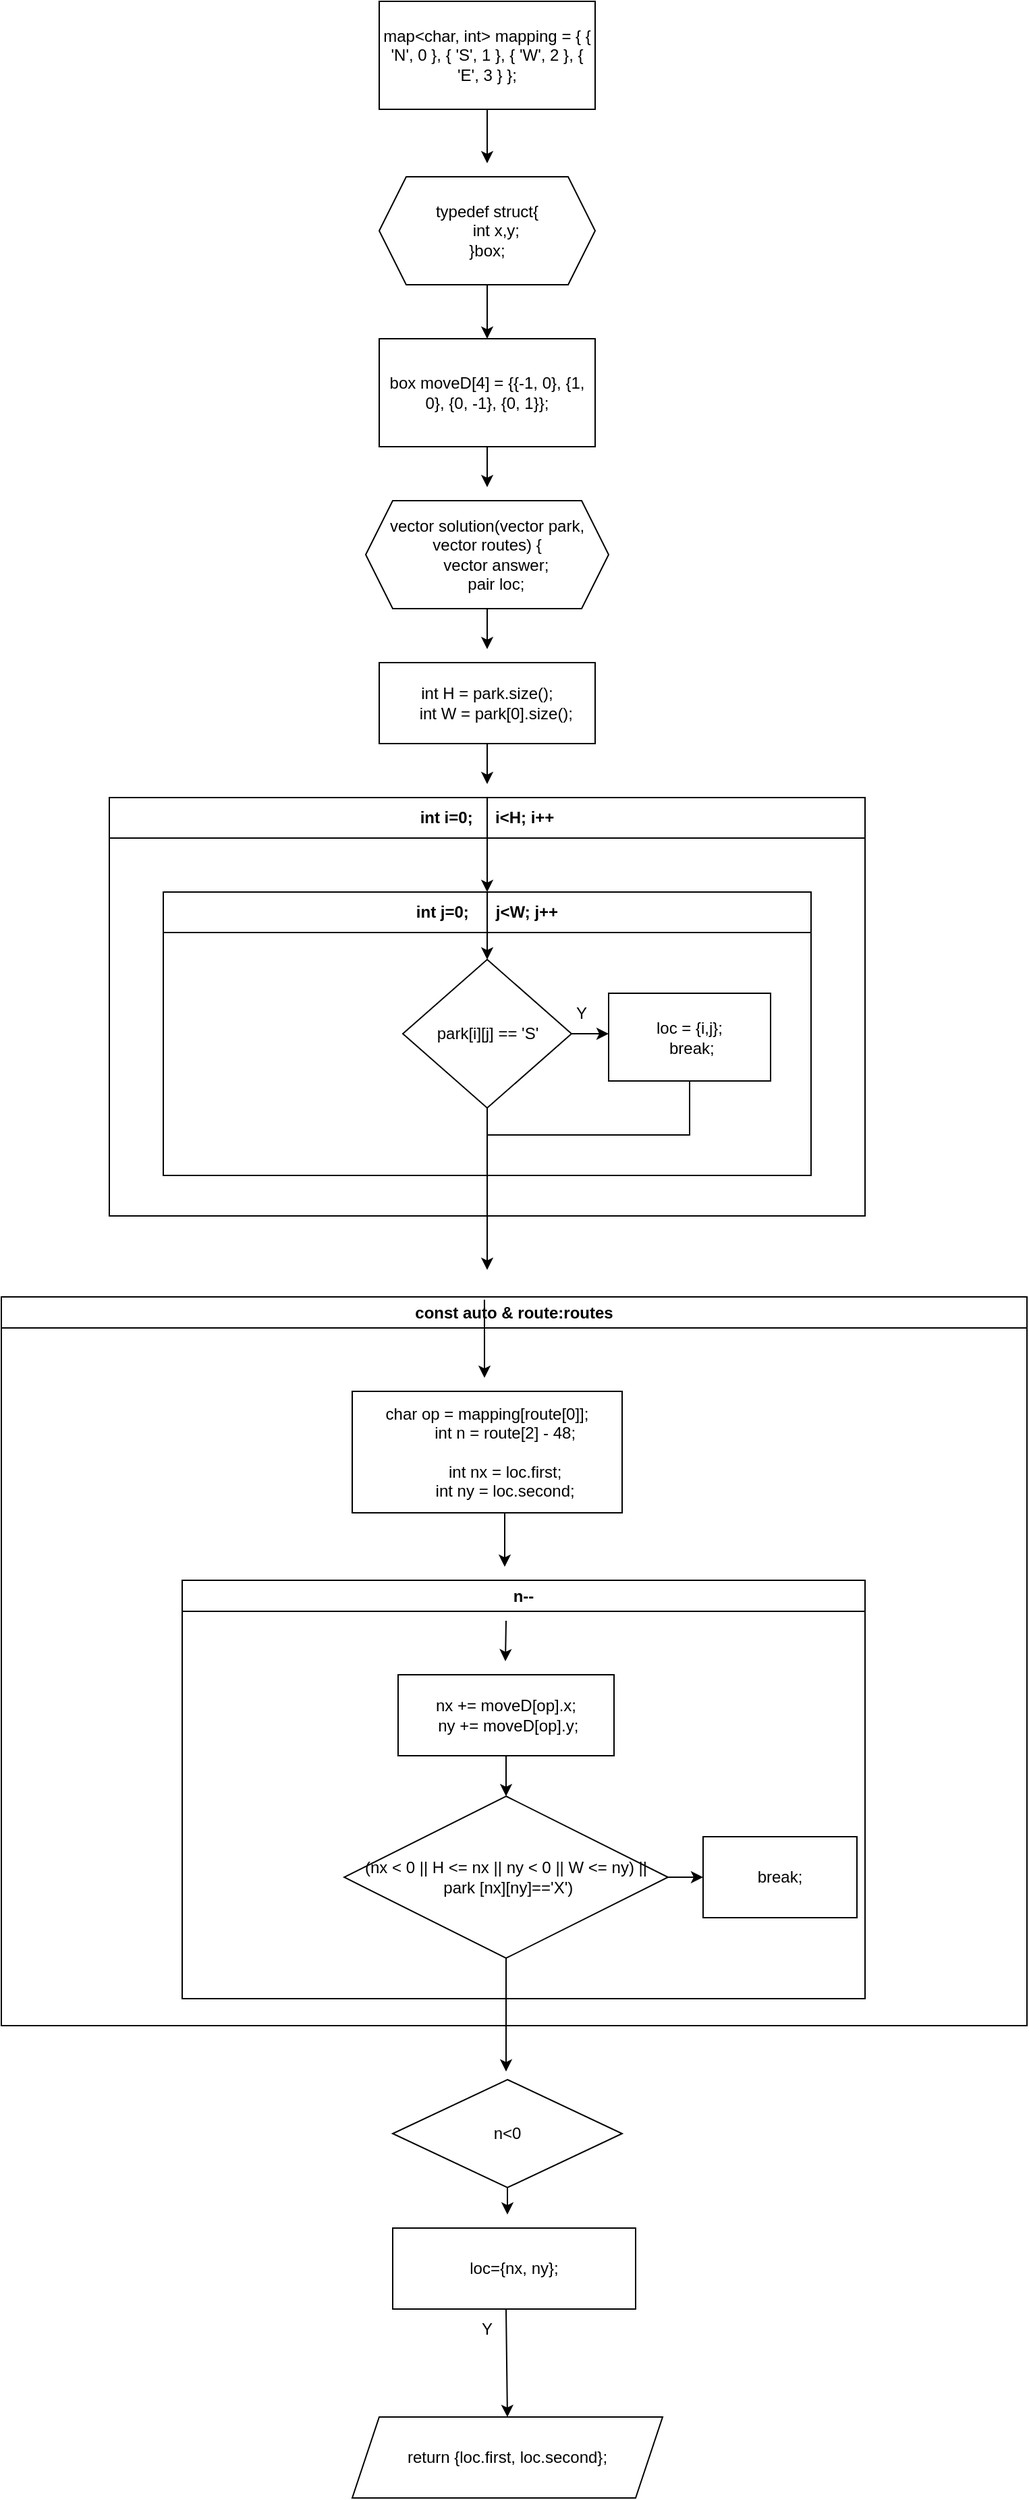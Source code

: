 <mxfile version="21.3.4" type="github">
  <diagram name="페이지-1" id="KOplwi7PBUoRrbzAXxw8">
    <mxGraphModel dx="954" dy="647" grid="1" gridSize="10" guides="1" tooltips="1" connect="1" arrows="1" fold="1" page="1" pageScale="1" pageWidth="827" pageHeight="1169" math="0" shadow="0">
      <root>
        <mxCell id="0" />
        <mxCell id="1" parent="0" />
        <mxCell id="bs0dqh3NDXS-HJATd6sE-3" value="map&amp;lt;char, int&amp;gt; mapping = { { &#39;N&#39;, 0 }, { &#39;S&#39;, 1 }, { &#39;W&#39;, 2 }, { &#39;E&#39;, 3 } };" style="rounded=0;whiteSpace=wrap;html=1;" vertex="1" parent="1">
          <mxGeometry x="320" y="150" width="160" height="80" as="geometry" />
        </mxCell>
        <mxCell id="bs0dqh3NDXS-HJATd6sE-4" value="" style="endArrow=classic;html=1;rounded=0;exitX=0.5;exitY=1;exitDx=0;exitDy=0;" edge="1" parent="1" source="bs0dqh3NDXS-HJATd6sE-3">
          <mxGeometry width="50" height="50" relative="1" as="geometry">
            <mxPoint x="390" y="310" as="sourcePoint" />
            <mxPoint x="400" y="270" as="targetPoint" />
          </mxGeometry>
        </mxCell>
        <mxCell id="bs0dqh3NDXS-HJATd6sE-5" value="" style="edgeStyle=orthogonalEdgeStyle;rounded=0;orthogonalLoop=1;jettySize=auto;html=1;" edge="1" parent="1" source="bs0dqh3NDXS-HJATd6sE-6">
          <mxGeometry relative="1" as="geometry">
            <mxPoint x="400" y="510" as="targetPoint" />
          </mxGeometry>
        </mxCell>
        <mxCell id="bs0dqh3NDXS-HJATd6sE-6" value="box moveD[4] = {{-1, 0}, {1, 0}, {0, -1}, {0, 1}};" style="rounded=0;whiteSpace=wrap;html=1;" vertex="1" parent="1">
          <mxGeometry x="320" y="400" width="160" height="80" as="geometry" />
        </mxCell>
        <mxCell id="bs0dqh3NDXS-HJATd6sE-7" value="" style="edgeStyle=orthogonalEdgeStyle;rounded=0;orthogonalLoop=1;jettySize=auto;html=1;" edge="1" parent="1" source="bs0dqh3NDXS-HJATd6sE-8" target="bs0dqh3NDXS-HJATd6sE-6">
          <mxGeometry relative="1" as="geometry" />
        </mxCell>
        <mxCell id="bs0dqh3NDXS-HJATd6sE-8" value="typedef struct{&#xa;    int x,y;&#xa;}box;" style="shape=hexagon;perimeter=hexagonPerimeter2;whiteSpace=wrap;html=1;fixedSize=1;" vertex="1" parent="1">
          <mxGeometry x="320" y="280" width="160" height="80" as="geometry" />
        </mxCell>
        <mxCell id="bs0dqh3NDXS-HJATd6sE-9" style="edgeStyle=orthogonalEdgeStyle;rounded=0;orthogonalLoop=1;jettySize=auto;html=1;exitX=0.5;exitY=1;exitDx=0;exitDy=0;" edge="1" parent="1" source="bs0dqh3NDXS-HJATd6sE-10">
          <mxGeometry relative="1" as="geometry">
            <mxPoint x="400" y="630" as="targetPoint" />
          </mxGeometry>
        </mxCell>
        <mxCell id="bs0dqh3NDXS-HJATd6sE-10" value="vector&lt;int&gt; solution(vector&lt;string&gt; park, vector&lt;string&gt; routes) {&#xa;    vector&lt;int&gt; answer;&#xa;    pair&lt;int, int&gt; loc;" style="shape=hexagon;perimeter=hexagonPerimeter2;whiteSpace=wrap;html=1;fixedSize=1;" vertex="1" parent="1">
          <mxGeometry x="310" y="520" width="180" height="80" as="geometry" />
        </mxCell>
        <mxCell id="bs0dqh3NDXS-HJATd6sE-11" style="edgeStyle=orthogonalEdgeStyle;rounded=0;orthogonalLoop=1;jettySize=auto;html=1;exitX=0.5;exitY=1;exitDx=0;exitDy=0;" edge="1" parent="1" source="bs0dqh3NDXS-HJATd6sE-12">
          <mxGeometry relative="1" as="geometry">
            <mxPoint x="400" y="730" as="targetPoint" />
          </mxGeometry>
        </mxCell>
        <mxCell id="bs0dqh3NDXS-HJATd6sE-12" value="int H = park.size();&#xa;    int W = park[0].size();" style="rounded=0;whiteSpace=wrap;html=1;" vertex="1" parent="1">
          <mxGeometry x="320" y="640" width="160" height="60" as="geometry" />
        </mxCell>
        <mxCell id="bs0dqh3NDXS-HJATd6sE-13" value="int i=0; &amp;nbsp; &amp;nbsp; i&amp;lt;H; i++" style="swimlane;whiteSpace=wrap;html=1;startSize=30;align=center;" vertex="1" parent="1">
          <mxGeometry x="120" y="740" width="560" height="310" as="geometry">
            <mxRectangle x="300" y="690" width="130" height="30" as="alternateBounds" />
          </mxGeometry>
        </mxCell>
        <mxCell id="bs0dqh3NDXS-HJATd6sE-14" value="int j=0; &amp;nbsp; &amp;nbsp; &amp;nbsp;j&amp;lt;W; j++" style="swimlane;whiteSpace=wrap;html=1;startSize=30;" vertex="1" parent="bs0dqh3NDXS-HJATd6sE-13">
          <mxGeometry x="40" y="70" width="480" height="210" as="geometry" />
        </mxCell>
        <mxCell id="bs0dqh3NDXS-HJATd6sE-15" style="edgeStyle=orthogonalEdgeStyle;rounded=0;orthogonalLoop=1;jettySize=auto;html=1;exitX=0.5;exitY=1;exitDx=0;exitDy=0;" edge="1" parent="bs0dqh3NDXS-HJATd6sE-14" source="bs0dqh3NDXS-HJATd6sE-16">
          <mxGeometry relative="1" as="geometry">
            <mxPoint x="240" y="280" as="targetPoint" />
          </mxGeometry>
        </mxCell>
        <mxCell id="bs0dqh3NDXS-HJATd6sE-16" value="park[i][j] == &#39;S&#39;" style="rhombus;whiteSpace=wrap;html=1;" vertex="1" parent="bs0dqh3NDXS-HJATd6sE-14">
          <mxGeometry x="177.5" y="50" width="125" height="110" as="geometry" />
        </mxCell>
        <mxCell id="bs0dqh3NDXS-HJATd6sE-17" value="" style="endArrow=classic;html=1;rounded=0;entryX=0.5;entryY=0;entryDx=0;entryDy=0;exitX=0.5;exitY=0;exitDx=0;exitDy=0;" edge="1" parent="bs0dqh3NDXS-HJATd6sE-14" source="bs0dqh3NDXS-HJATd6sE-14" target="bs0dqh3NDXS-HJATd6sE-16">
          <mxGeometry width="50" height="50" relative="1" as="geometry">
            <mxPoint x="240" y="10" as="sourcePoint" />
            <mxPoint x="240" y="50" as="targetPoint" />
          </mxGeometry>
        </mxCell>
        <mxCell id="bs0dqh3NDXS-HJATd6sE-18" value="loc = {i,j};&lt;br&gt;&amp;nbsp;break;" style="rounded=0;whiteSpace=wrap;html=1;" vertex="1" parent="bs0dqh3NDXS-HJATd6sE-14">
          <mxGeometry x="330" y="75" width="120" height="65" as="geometry" />
        </mxCell>
        <mxCell id="bs0dqh3NDXS-HJATd6sE-19" value="Y" style="text;html=1;strokeColor=none;fillColor=none;align=center;verticalAlign=middle;whiteSpace=wrap;rounded=0;" vertex="1" parent="bs0dqh3NDXS-HJATd6sE-14">
          <mxGeometry x="280" y="75" width="60" height="30" as="geometry" />
        </mxCell>
        <mxCell id="bs0dqh3NDXS-HJATd6sE-20" value="" style="endArrow=classic;html=1;rounded=0;entryX=0.5;entryY=0;entryDx=0;entryDy=0;" edge="1" parent="bs0dqh3NDXS-HJATd6sE-13" source="bs0dqh3NDXS-HJATd6sE-13" target="bs0dqh3NDXS-HJATd6sE-14">
          <mxGeometry width="50" height="50" relative="1" as="geometry">
            <mxPoint x="280" y="40" as="sourcePoint" />
            <mxPoint x="240" y="130" as="targetPoint" />
          </mxGeometry>
        </mxCell>
        <mxCell id="bs0dqh3NDXS-HJATd6sE-21" value="" style="endArrow=classic;html=1;rounded=0;exitX=1;exitY=0.5;exitDx=0;exitDy=0;" edge="1" parent="1" source="bs0dqh3NDXS-HJATd6sE-16">
          <mxGeometry width="50" height="50" relative="1" as="geometry">
            <mxPoint x="390" y="1030" as="sourcePoint" />
            <mxPoint x="490" y="915" as="targetPoint" />
          </mxGeometry>
        </mxCell>
        <mxCell id="bs0dqh3NDXS-HJATd6sE-22" value="" style="endArrow=none;html=1;rounded=0;entryX=0.5;entryY=1;entryDx=0;entryDy=0;" edge="1" parent="1" target="bs0dqh3NDXS-HJATd6sE-18">
          <mxGeometry width="50" height="50" relative="1" as="geometry">
            <mxPoint x="400" y="990" as="sourcePoint" />
            <mxPoint x="440" y="950" as="targetPoint" />
            <Array as="points">
              <mxPoint x="550" y="990" />
            </Array>
          </mxGeometry>
        </mxCell>
        <mxCell id="bs0dqh3NDXS-HJATd6sE-23" value="const auto &amp;amp; route:routes" style="swimlane;whiteSpace=wrap;html=1;" vertex="1" parent="1">
          <mxGeometry x="40" y="1110" width="760" height="540" as="geometry" />
        </mxCell>
        <mxCell id="bs0dqh3NDXS-HJATd6sE-24" value="char op = mapping[route[0]];&#xa;        int n = route[2] - 48;&#xa;        &#xa;        int nx = loc.first;&#xa;        int ny = loc.second;" style="rounded=0;whiteSpace=wrap;html=1;" vertex="1" parent="bs0dqh3NDXS-HJATd6sE-23">
          <mxGeometry x="260" y="70" width="200" height="90" as="geometry" />
        </mxCell>
        <mxCell id="bs0dqh3NDXS-HJATd6sE-25" value="n--" style="swimlane;whiteSpace=wrap;html=1;" vertex="1" parent="bs0dqh3NDXS-HJATd6sE-23">
          <mxGeometry x="134" y="210" width="506" height="310" as="geometry" />
        </mxCell>
        <mxCell id="bs0dqh3NDXS-HJATd6sE-26" value="" style="endArrow=classic;html=1;rounded=0;" edge="1" parent="bs0dqh3NDXS-HJATd6sE-25">
          <mxGeometry width="50" height="50" relative="1" as="geometry">
            <mxPoint x="240" y="30" as="sourcePoint" />
            <mxPoint x="239.5" y="60" as="targetPoint" />
          </mxGeometry>
        </mxCell>
        <mxCell id="bs0dqh3NDXS-HJATd6sE-27" value="&lt;div&gt;nx += moveD[op].x;&lt;/div&gt;&lt;div&gt;&amp;nbsp;ny += moveD[op].y;&lt;/div&gt;" style="rounded=0;whiteSpace=wrap;html=1;" vertex="1" parent="bs0dqh3NDXS-HJATd6sE-25">
          <mxGeometry x="160" y="70" width="160" height="60" as="geometry" />
        </mxCell>
        <mxCell id="bs0dqh3NDXS-HJATd6sE-28" value="(nx &amp;lt; 0 || H &amp;lt;= nx || ny &amp;lt; 0 || W &amp;lt;= ny) ||&lt;br&gt;&amp;nbsp;park [nx][ny]==&#39;X&#39;)" style="rhombus;whiteSpace=wrap;html=1;" vertex="1" parent="bs0dqh3NDXS-HJATd6sE-25">
          <mxGeometry x="120" y="160" width="240" height="120" as="geometry" />
        </mxCell>
        <mxCell id="bs0dqh3NDXS-HJATd6sE-29" style="edgeStyle=orthogonalEdgeStyle;rounded=0;orthogonalLoop=1;jettySize=auto;html=1;exitX=0.5;exitY=1;exitDx=0;exitDy=0;" edge="1" parent="bs0dqh3NDXS-HJATd6sE-25" source="bs0dqh3NDXS-HJATd6sE-27" target="bs0dqh3NDXS-HJATd6sE-28">
          <mxGeometry relative="1" as="geometry">
            <mxPoint x="240" y="160" as="targetPoint" />
          </mxGeometry>
        </mxCell>
        <mxCell id="bs0dqh3NDXS-HJATd6sE-30" value="break;" style="rounded=0;whiteSpace=wrap;html=1;" vertex="1" parent="bs0dqh3NDXS-HJATd6sE-25">
          <mxGeometry x="386" y="190" width="114" height="60" as="geometry" />
        </mxCell>
        <mxCell id="bs0dqh3NDXS-HJATd6sE-31" value="" style="endArrow=classic;html=1;rounded=0;exitX=0.471;exitY=0.004;exitDx=0;exitDy=0;exitPerimeter=0;" edge="1" parent="1" source="bs0dqh3NDXS-HJATd6sE-23">
          <mxGeometry width="50" height="50" relative="1" as="geometry">
            <mxPoint x="400" y="1140" as="sourcePoint" />
            <mxPoint x="398" y="1170" as="targetPoint" />
            <Array as="points">
              <mxPoint x="398" y="1150" />
            </Array>
          </mxGeometry>
        </mxCell>
        <mxCell id="bs0dqh3NDXS-HJATd6sE-32" value="" style="endArrow=classic;html=1;rounded=0;exitX=0.5;exitY=1;exitDx=0;exitDy=0;" edge="1" parent="1">
          <mxGeometry width="50" height="50" relative="1" as="geometry">
            <mxPoint x="413" y="1270" as="sourcePoint" />
            <mxPoint x="413" y="1310" as="targetPoint" />
            <Array as="points">
              <mxPoint x="413" y="1290" />
            </Array>
          </mxGeometry>
        </mxCell>
        <mxCell id="bs0dqh3NDXS-HJATd6sE-33" value="" style="endArrow=classic;html=1;rounded=0;exitX=1;exitY=0.5;exitDx=0;exitDy=0;" edge="1" parent="1" source="bs0dqh3NDXS-HJATd6sE-28">
          <mxGeometry width="50" height="50" relative="1" as="geometry">
            <mxPoint x="370" y="1590" as="sourcePoint" />
            <mxPoint x="560" y="1540" as="targetPoint" />
          </mxGeometry>
        </mxCell>
        <mxCell id="bs0dqh3NDXS-HJATd6sE-34" style="edgeStyle=orthogonalEdgeStyle;rounded=0;orthogonalLoop=1;jettySize=auto;html=1;entryX=0.5;entryY=0;entryDx=0;entryDy=0;" edge="1" parent="1" source="bs0dqh3NDXS-HJATd6sE-28">
          <mxGeometry relative="1" as="geometry">
            <mxPoint x="414" y="1684" as="targetPoint" />
          </mxGeometry>
        </mxCell>
        <mxCell id="bs0dqh3NDXS-HJATd6sE-35" value="" style="endArrow=classic;html=1;rounded=0;exitX=0.5;exitY=1;exitDx=0;exitDy=0;entryX=0.5;entryY=0;entryDx=0;entryDy=0;" edge="1" parent="1" target="bs0dqh3NDXS-HJATd6sE-36">
          <mxGeometry width="50" height="50" relative="1" as="geometry">
            <mxPoint x="414" y="1860" as="sourcePoint" />
            <mxPoint x="414" y="1930" as="targetPoint" />
          </mxGeometry>
        </mxCell>
        <mxCell id="bs0dqh3NDXS-HJATd6sE-36" value="return {loc.first, loc.second};" style="shape=parallelogram;perimeter=parallelogramPerimeter;whiteSpace=wrap;html=1;fixedSize=1;" vertex="1" parent="1">
          <mxGeometry x="300" y="1940" width="230" height="60" as="geometry" />
        </mxCell>
        <mxCell id="bs0dqh3NDXS-HJATd6sE-39" style="edgeStyle=orthogonalEdgeStyle;rounded=0;orthogonalLoop=1;jettySize=auto;html=1;exitX=0.5;exitY=1;exitDx=0;exitDy=0;" edge="1" parent="1" source="bs0dqh3NDXS-HJATd6sE-40">
          <mxGeometry relative="1" as="geometry">
            <mxPoint x="415" y="1790" as="targetPoint" />
          </mxGeometry>
        </mxCell>
        <mxCell id="bs0dqh3NDXS-HJATd6sE-40" value="n&amp;lt;0" style="rhombus;whiteSpace=wrap;html=1;" vertex="1" parent="1">
          <mxGeometry x="330" y="1690" width="170" height="80" as="geometry" />
        </mxCell>
        <mxCell id="bs0dqh3NDXS-HJATd6sE-41" value="loc={nx, ny};" style="rounded=0;whiteSpace=wrap;html=1;" vertex="1" parent="1">
          <mxGeometry x="330" y="1800" width="180" height="60" as="geometry" />
        </mxCell>
        <mxCell id="bs0dqh3NDXS-HJATd6sE-42" value="Y" style="text;html=1;strokeColor=none;fillColor=none;align=center;verticalAlign=middle;whiteSpace=wrap;rounded=0;" vertex="1" parent="1">
          <mxGeometry x="370" y="1860" width="60" height="30" as="geometry" />
        </mxCell>
      </root>
    </mxGraphModel>
  </diagram>
</mxfile>
